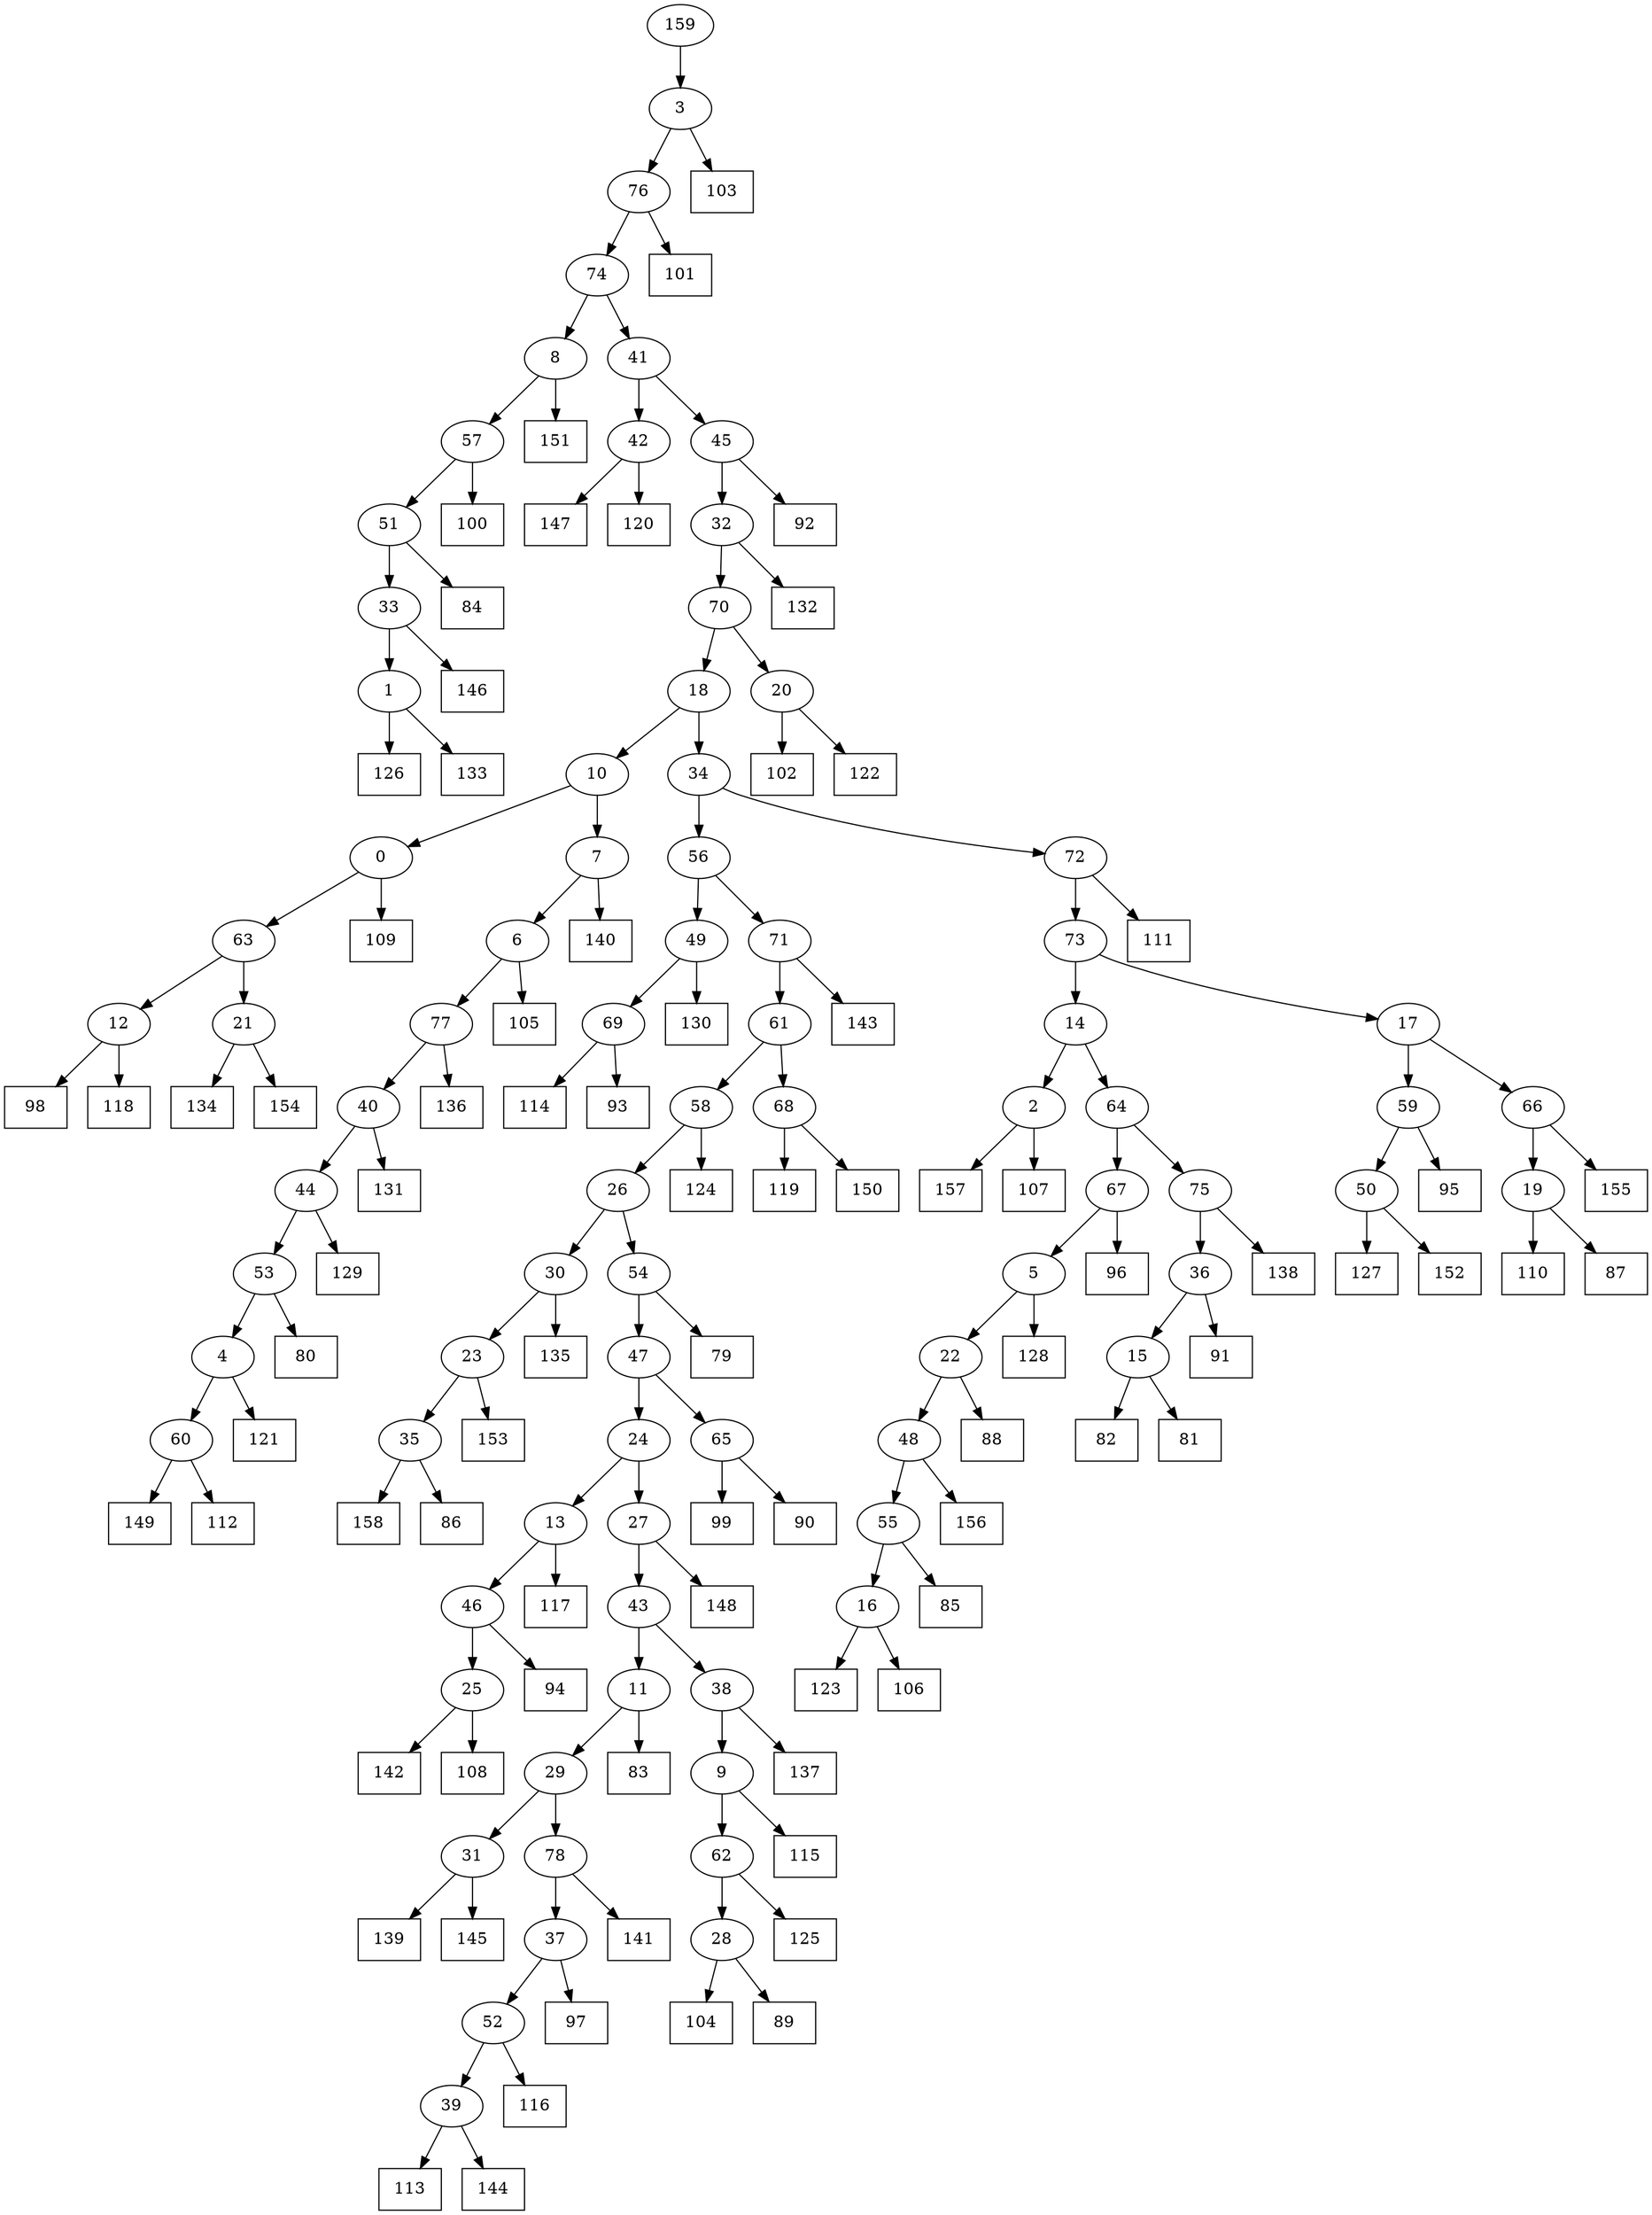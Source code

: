 digraph G {
0[label="0"];
1[label="1"];
2[label="2"];
3[label="3"];
4[label="4"];
5[label="5"];
6[label="6"];
7[label="7"];
8[label="8"];
9[label="9"];
10[label="10"];
11[label="11"];
12[label="12"];
13[label="13"];
14[label="14"];
15[label="15"];
16[label="16"];
17[label="17"];
18[label="18"];
19[label="19"];
20[label="20"];
21[label="21"];
22[label="22"];
23[label="23"];
24[label="24"];
25[label="25"];
26[label="26"];
27[label="27"];
28[label="28"];
29[label="29"];
30[label="30"];
31[label="31"];
32[label="32"];
33[label="33"];
34[label="34"];
35[label="35"];
36[label="36"];
37[label="37"];
38[label="38"];
39[label="39"];
40[label="40"];
41[label="41"];
42[label="42"];
43[label="43"];
44[label="44"];
45[label="45"];
46[label="46"];
47[label="47"];
48[label="48"];
49[label="49"];
50[label="50"];
51[label="51"];
52[label="52"];
53[label="53"];
54[label="54"];
55[label="55"];
56[label="56"];
57[label="57"];
58[label="58"];
59[label="59"];
60[label="60"];
61[label="61"];
62[label="62"];
63[label="63"];
64[label="64"];
65[label="65"];
66[label="66"];
67[label="67"];
68[label="68"];
69[label="69"];
70[label="70"];
71[label="71"];
72[label="72"];
73[label="73"];
74[label="74"];
75[label="75"];
76[label="76"];
77[label="77"];
78[label="78"];
79[shape=box,label="104"];
80[shape=box,label="113"];
81[shape=box,label="157"];
82[shape=box,label="127"];
83[shape=box,label="121"];
84[shape=box,label="155"];
85[shape=box,label="143"];
86[shape=box,label="97"];
87[shape=box,label="82"];
88[shape=box,label="84"];
89[shape=box,label="135"];
90[shape=box,label="99"];
91[shape=box,label="119"];
92[shape=box,label="142"];
93[shape=box,label="136"];
94[shape=box,label="105"];
95[shape=box,label="131"];
96[shape=box,label="98"];
97[shape=box,label="144"];
98[shape=box,label="137"];
99[shape=box,label="148"];
100[shape=box,label="89"];
101[shape=box,label="80"];
102[shape=box,label="94"];
103[shape=box,label="114"];
104[shape=box,label="90"];
105[shape=box,label="102"];
106[shape=box,label="149"];
107[shape=box,label="117"];
108[shape=box,label="115"];
109[shape=box,label="140"];
110[shape=box,label="126"];
111[shape=box,label="107"];
112[shape=box,label="81"];
113[shape=box,label="112"];
114[shape=box,label="85"];
115[shape=box,label="125"];
116[shape=box,label="116"];
117[shape=box,label="93"];
118[shape=box,label="141"];
119[shape=box,label="110"];
120[shape=box,label="101"];
121[shape=box,label="156"];
122[shape=box,label="91"];
123[shape=box,label="147"];
124[shape=box,label="100"];
125[shape=box,label="87"];
126[shape=box,label="95"];
127[shape=box,label="150"];
128[shape=box,label="88"];
129[shape=box,label="153"];
130[shape=box,label="146"];
131[shape=box,label="123"];
132[shape=box,label="133"];
133[shape=box,label="130"];
134[shape=box,label="111"];
135[shape=box,label="92"];
136[shape=box,label="79"];
137[shape=box,label="103"];
138[shape=box,label="83"];
139[shape=box,label="151"];
140[shape=box,label="158"];
141[shape=box,label="138"];
142[shape=box,label="96"];
143[shape=box,label="118"];
144[shape=box,label="122"];
145[shape=box,label="108"];
146[shape=box,label="134"];
147[shape=box,label="86"];
148[shape=box,label="124"];
149[shape=box,label="129"];
150[shape=box,label="139"];
151[shape=box,label="132"];
152[shape=box,label="128"];
153[shape=box,label="152"];
154[shape=box,label="106"];
155[shape=box,label="109"];
156[shape=box,label="120"];
157[shape=box,label="154"];
158[shape=box,label="145"];
159[label="159"];
46->102 ;
23->129 ;
25->92 ;
16->154 ;
50->153 ;
15->112 ;
47->65 ;
65->90 ;
51->88 ;
63->12 ;
68->91 ;
39->97 ;
60->113 ;
76->74 ;
7->6 ;
50->82 ;
52->116 ;
1->132 ;
7->109 ;
29->78 ;
6->94 ;
57->51 ;
60->106 ;
58->148 ;
42->123 ;
21->146 ;
54->136 ;
15->87 ;
13->46 ;
48->121 ;
31->150 ;
55->16 ;
21->157 ;
52->39 ;
37->86 ;
78->118 ;
30->23 ;
1->110 ;
19->119 ;
34->56 ;
28->100 ;
13->107 ;
74->41 ;
6->77 ;
36->122 ;
40->95 ;
64->75 ;
48->55 ;
22->48 ;
16->131 ;
58->26 ;
67->5 ;
72->73 ;
23->35 ;
20->105 ;
26->30 ;
30->89 ;
65->104 ;
45->135 ;
5->22 ;
22->128 ;
77->40 ;
72->134 ;
59->50 ;
11->138 ;
8->57 ;
57->124 ;
10->7 ;
5->152 ;
9->62 ;
18->10 ;
32->151 ;
32->70 ;
37->52 ;
75->141 ;
74->8 ;
8->139 ;
51->33 ;
70->18 ;
18->34 ;
3->76 ;
66->84 ;
33->1 ;
73->17 ;
38->98 ;
26->54 ;
54->47 ;
41->42 ;
42->156 ;
67->142 ;
0->155 ;
34->72 ;
49->133 ;
2->111 ;
38->9 ;
9->108 ;
43->38 ;
35->147 ;
69->103 ;
12->96 ;
56->71 ;
71->85 ;
77->93 ;
41->45 ;
45->32 ;
11->29 ;
12->143 ;
29->31 ;
31->158 ;
61->58 ;
78->37 ;
62->115 ;
75->36 ;
36->15 ;
10->0 ;
47->24 ;
24->13 ;
55->114 ;
69->117 ;
20->144 ;
17->66 ;
66->19 ;
25->145 ;
0->63 ;
63->21 ;
4->83 ;
71->61 ;
56->49 ;
49->69 ;
70->20 ;
39->80 ;
62->28 ;
28->79 ;
76->120 ;
14->64 ;
64->67 ;
53->101 ;
73->14 ;
159->3 ;
3->137 ;
33->130 ;
61->68 ;
68->127 ;
14->2 ;
2->81 ;
17->59 ;
59->126 ;
35->140 ;
40->44 ;
44->53 ;
46->25 ;
53->4 ;
4->60 ;
19->125 ;
24->27 ;
27->99 ;
44->149 ;
27->43 ;
43->11 ;
}
